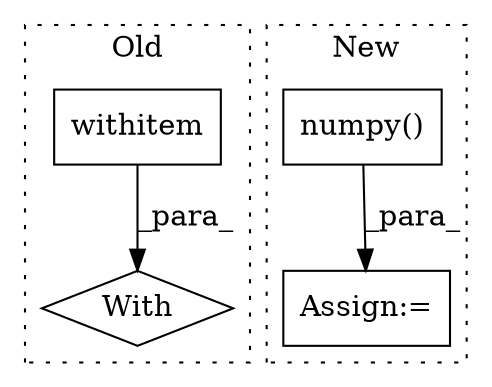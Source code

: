digraph G {
subgraph cluster0 {
1 [label="With" a="39" s="1500,1510" l="5,24" shape="diamond"];
3 [label="withitem" a="49" s="1505" l="5" shape="box"];
label = "Old";
style="dotted";
}
subgraph cluster1 {
2 [label="numpy()" a="75" s="1509" l="39" shape="box"];
4 [label="Assign:=" a="68" s="1506" l="3" shape="box"];
label = "New";
style="dotted";
}
2 -> 4 [label="_para_"];
3 -> 1 [label="_para_"];
}